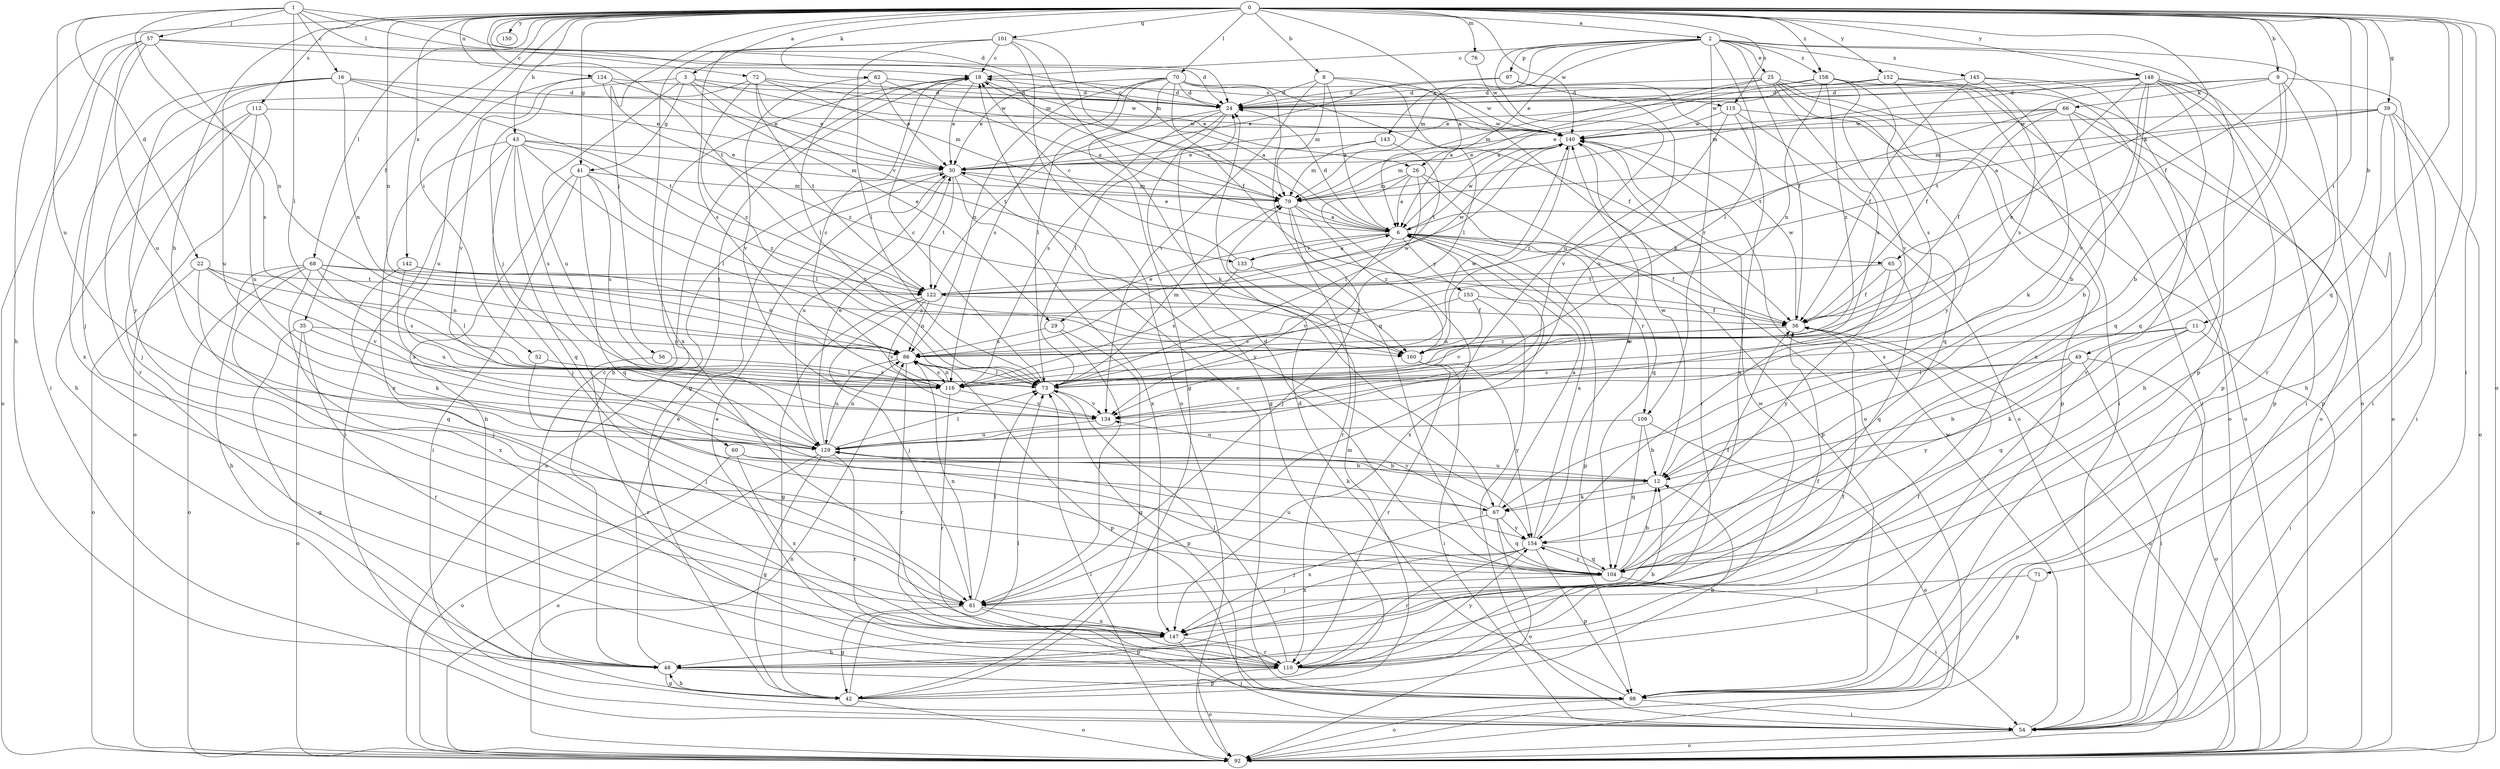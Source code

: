 strict digraph  {
0;
1;
2;
3;
6;
8;
9;
11;
12;
16;
18;
22;
24;
25;
26;
29;
30;
35;
36;
39;
41;
42;
43;
48;
49;
52;
54;
56;
57;
60;
61;
62;
65;
66;
67;
68;
70;
71;
72;
73;
76;
79;
86;
92;
97;
98;
101;
104;
109;
110;
112;
115;
116;
122;
124;
129;
133;
134;
140;
142;
143;
145;
147;
148;
150;
152;
153;
154;
158;
160;
0 -> 2  [label=a];
0 -> 3  [label=a];
0 -> 6  [label=a];
0 -> 8  [label=b];
0 -> 9  [label=b];
0 -> 11  [label=b];
0 -> 12  [label=b];
0 -> 35  [label=f];
0 -> 36  [label=f];
0 -> 39  [label=g];
0 -> 41  [label=g];
0 -> 43  [label=h];
0 -> 48  [label=h];
0 -> 49  [label=i];
0 -> 52  [label=i];
0 -> 54  [label=i];
0 -> 56  [label=j];
0 -> 62  [label=k];
0 -> 65  [label=k];
0 -> 68  [label=l];
0 -> 70  [label=l];
0 -> 71  [label=l];
0 -> 76  [label=m];
0 -> 79  [label=m];
0 -> 86  [label=n];
0 -> 92  [label=o];
0 -> 101  [label=q];
0 -> 104  [label=q];
0 -> 112  [label=s];
0 -> 115  [label=s];
0 -> 122  [label=t];
0 -> 124  [label=u];
0 -> 140  [label=w];
0 -> 142  [label=x];
0 -> 148  [label=y];
0 -> 150  [label=y];
0 -> 152  [label=y];
0 -> 158  [label=z];
1 -> 16  [label=c];
1 -> 22  [label=d];
1 -> 24  [label=d];
1 -> 57  [label=j];
1 -> 72  [label=l];
1 -> 73  [label=l];
1 -> 79  [label=m];
1 -> 86  [label=n];
1 -> 129  [label=u];
2 -> 18  [label=c];
2 -> 25  [label=e];
2 -> 26  [label=e];
2 -> 36  [label=f];
2 -> 73  [label=l];
2 -> 79  [label=m];
2 -> 92  [label=o];
2 -> 97  [label=p];
2 -> 98  [label=p];
2 -> 109  [label=r];
2 -> 129  [label=u];
2 -> 143  [label=x];
2 -> 145  [label=x];
2 -> 158  [label=z];
3 -> 26  [label=e];
3 -> 29  [label=e];
3 -> 41  [label=g];
3 -> 60  [label=j];
3 -> 115  [label=s];
3 -> 129  [label=u];
3 -> 133  [label=v];
6 -> 18  [label=c];
6 -> 24  [label=d];
6 -> 29  [label=e];
6 -> 30  [label=e];
6 -> 36  [label=f];
6 -> 65  [label=k];
6 -> 98  [label=p];
6 -> 109  [label=r];
6 -> 133  [label=v];
6 -> 134  [label=v];
6 -> 140  [label=w];
6 -> 147  [label=x];
6 -> 153  [label=y];
8 -> 6  [label=a];
8 -> 24  [label=d];
8 -> 73  [label=l];
8 -> 79  [label=m];
8 -> 92  [label=o];
8 -> 134  [label=v];
9 -> 12  [label=b];
9 -> 24  [label=d];
9 -> 54  [label=i];
9 -> 66  [label=k];
9 -> 104  [label=q];
9 -> 110  [label=r];
9 -> 122  [label=t];
11 -> 54  [label=i];
11 -> 67  [label=k];
11 -> 86  [label=n];
11 -> 104  [label=q];
11 -> 116  [label=s];
12 -> 67  [label=k];
12 -> 129  [label=u];
12 -> 140  [label=w];
16 -> 24  [label=d];
16 -> 30  [label=e];
16 -> 86  [label=n];
16 -> 122  [label=t];
16 -> 129  [label=u];
16 -> 147  [label=x];
16 -> 154  [label=y];
18 -> 24  [label=d];
18 -> 30  [label=e];
18 -> 42  [label=g];
18 -> 48  [label=h];
18 -> 140  [label=w];
22 -> 86  [label=n];
22 -> 92  [label=o];
22 -> 104  [label=q];
22 -> 122  [label=t];
22 -> 134  [label=v];
24 -> 18  [label=c];
24 -> 42  [label=g];
24 -> 73  [label=l];
24 -> 116  [label=s];
24 -> 122  [label=t];
24 -> 140  [label=w];
25 -> 6  [label=a];
25 -> 24  [label=d];
25 -> 54  [label=i];
25 -> 79  [label=m];
25 -> 92  [label=o];
25 -> 116  [label=s];
25 -> 147  [label=x];
25 -> 154  [label=y];
26 -> 6  [label=a];
26 -> 61  [label=j];
26 -> 73  [label=l];
26 -> 79  [label=m];
26 -> 98  [label=p];
26 -> 104  [label=q];
29 -> 42  [label=g];
29 -> 61  [label=j];
29 -> 86  [label=n];
30 -> 79  [label=m];
30 -> 92  [label=o];
30 -> 122  [label=t];
30 -> 129  [label=u];
30 -> 147  [label=x];
30 -> 154  [label=y];
35 -> 42  [label=g];
35 -> 86  [label=n];
35 -> 92  [label=o];
35 -> 110  [label=r];
35 -> 116  [label=s];
36 -> 86  [label=n];
36 -> 92  [label=o];
36 -> 140  [label=w];
36 -> 160  [label=z];
39 -> 6  [label=a];
39 -> 48  [label=h];
39 -> 54  [label=i];
39 -> 79  [label=m];
39 -> 92  [label=o];
39 -> 98  [label=p];
39 -> 140  [label=w];
41 -> 48  [label=h];
41 -> 54  [label=i];
41 -> 73  [label=l];
41 -> 79  [label=m];
41 -> 104  [label=q];
41 -> 116  [label=s];
42 -> 12  [label=b];
42 -> 48  [label=h];
42 -> 73  [label=l];
42 -> 79  [label=m];
42 -> 92  [label=o];
43 -> 30  [label=e];
43 -> 54  [label=i];
43 -> 61  [label=j];
43 -> 73  [label=l];
43 -> 79  [label=m];
43 -> 104  [label=q];
43 -> 116  [label=s];
43 -> 147  [label=x];
43 -> 160  [label=z];
48 -> 12  [label=b];
48 -> 18  [label=c];
48 -> 30  [label=e];
48 -> 36  [label=f];
48 -> 42  [label=g];
48 -> 98  [label=p];
49 -> 12  [label=b];
49 -> 54  [label=i];
49 -> 73  [label=l];
49 -> 92  [label=o];
49 -> 116  [label=s];
49 -> 154  [label=y];
52 -> 61  [label=j];
52 -> 73  [label=l];
54 -> 92  [label=o];
54 -> 140  [label=w];
56 -> 110  [label=r];
56 -> 116  [label=s];
57 -> 18  [label=c];
57 -> 24  [label=d];
57 -> 54  [label=i];
57 -> 61  [label=j];
57 -> 92  [label=o];
57 -> 116  [label=s];
57 -> 129  [label=u];
60 -> 12  [label=b];
60 -> 67  [label=k];
60 -> 92  [label=o];
60 -> 147  [label=x];
61 -> 42  [label=g];
61 -> 73  [label=l];
61 -> 86  [label=n];
61 -> 98  [label=p];
61 -> 147  [label=x];
62 -> 6  [label=a];
62 -> 24  [label=d];
62 -> 30  [label=e];
62 -> 73  [label=l];
62 -> 134  [label=v];
65 -> 36  [label=f];
65 -> 104  [label=q];
65 -> 122  [label=t];
65 -> 154  [label=y];
66 -> 12  [label=b];
66 -> 30  [label=e];
66 -> 36  [label=f];
66 -> 48  [label=h];
66 -> 98  [label=p];
66 -> 122  [label=t];
66 -> 140  [label=w];
67 -> 6  [label=a];
67 -> 92  [label=o];
67 -> 104  [label=q];
67 -> 134  [label=v];
67 -> 147  [label=x];
67 -> 154  [label=y];
68 -> 48  [label=h];
68 -> 61  [label=j];
68 -> 73  [label=l];
68 -> 92  [label=o];
68 -> 116  [label=s];
68 -> 122  [label=t];
68 -> 147  [label=x];
68 -> 160  [label=z];
70 -> 6  [label=a];
70 -> 24  [label=d];
70 -> 30  [label=e];
70 -> 36  [label=f];
70 -> 42  [label=g];
70 -> 73  [label=l];
70 -> 86  [label=n];
70 -> 104  [label=q];
70 -> 116  [label=s];
70 -> 140  [label=w];
71 -> 61  [label=j];
71 -> 98  [label=p];
72 -> 24  [label=d];
72 -> 30  [label=e];
72 -> 79  [label=m];
72 -> 110  [label=r];
72 -> 122  [label=t];
72 -> 140  [label=w];
72 -> 160  [label=z];
73 -> 18  [label=c];
73 -> 79  [label=m];
73 -> 98  [label=p];
73 -> 134  [label=v];
73 -> 140  [label=w];
76 -> 140  [label=w];
79 -> 6  [label=a];
79 -> 61  [label=j];
79 -> 110  [label=r];
79 -> 160  [label=z];
86 -> 73  [label=l];
86 -> 98  [label=p];
86 -> 110  [label=r];
86 -> 116  [label=s];
86 -> 129  [label=u];
86 -> 140  [label=w];
92 -> 73  [label=l];
92 -> 86  [label=n];
97 -> 24  [label=d];
97 -> 30  [label=e];
97 -> 92  [label=o];
97 -> 129  [label=u];
98 -> 18  [label=c];
98 -> 24  [label=d];
98 -> 54  [label=i];
98 -> 92  [label=o];
101 -> 18  [label=c];
101 -> 36  [label=f];
101 -> 67  [label=k];
101 -> 73  [label=l];
101 -> 92  [label=o];
101 -> 116  [label=s];
101 -> 147  [label=x];
104 -> 12  [label=b];
104 -> 24  [label=d];
104 -> 36  [label=f];
104 -> 54  [label=i];
104 -> 61  [label=j];
104 -> 129  [label=u];
104 -> 154  [label=y];
109 -> 12  [label=b];
109 -> 92  [label=o];
109 -> 104  [label=q];
109 -> 129  [label=u];
110 -> 30  [label=e];
110 -> 36  [label=f];
110 -> 73  [label=l];
110 -> 92  [label=o];
110 -> 140  [label=w];
110 -> 154  [label=y];
112 -> 48  [label=h];
112 -> 61  [label=j];
112 -> 92  [label=o];
112 -> 129  [label=u];
112 -> 140  [label=w];
115 -> 98  [label=p];
115 -> 104  [label=q];
115 -> 134  [label=v];
115 -> 140  [label=w];
115 -> 147  [label=x];
116 -> 18  [label=c];
116 -> 86  [label=n];
116 -> 110  [label=r];
116 -> 134  [label=v];
122 -> 36  [label=f];
122 -> 42  [label=g];
122 -> 61  [label=j];
122 -> 86  [label=n];
122 -> 134  [label=v];
122 -> 140  [label=w];
124 -> 24  [label=d];
124 -> 30  [label=e];
124 -> 129  [label=u];
124 -> 134  [label=v];
124 -> 160  [label=z];
129 -> 12  [label=b];
129 -> 30  [label=e];
129 -> 42  [label=g];
129 -> 73  [label=l];
129 -> 86  [label=n];
129 -> 92  [label=o];
129 -> 110  [label=r];
133 -> 6  [label=a];
133 -> 18  [label=c];
133 -> 116  [label=s];
133 -> 160  [label=z];
134 -> 129  [label=u];
140 -> 30  [label=e];
140 -> 79  [label=m];
140 -> 110  [label=r];
140 -> 160  [label=z];
142 -> 67  [label=k];
142 -> 86  [label=n];
142 -> 122  [label=t];
142 -> 129  [label=u];
143 -> 30  [label=e];
143 -> 79  [label=m];
143 -> 122  [label=t];
145 -> 24  [label=d];
145 -> 36  [label=f];
145 -> 67  [label=k];
145 -> 92  [label=o];
145 -> 110  [label=r];
147 -> 36  [label=f];
147 -> 48  [label=h];
147 -> 54  [label=i];
147 -> 110  [label=r];
148 -> 12  [label=b];
148 -> 24  [label=d];
148 -> 54  [label=i];
148 -> 79  [label=m];
148 -> 86  [label=n];
148 -> 92  [label=o];
148 -> 98  [label=p];
148 -> 104  [label=q];
148 -> 134  [label=v];
148 -> 140  [label=w];
152 -> 24  [label=d];
152 -> 30  [label=e];
152 -> 36  [label=f];
152 -> 92  [label=o];
152 -> 116  [label=s];
153 -> 36  [label=f];
153 -> 54  [label=i];
153 -> 116  [label=s];
153 -> 134  [label=v];
154 -> 6  [label=a];
154 -> 61  [label=j];
154 -> 98  [label=p];
154 -> 104  [label=q];
154 -> 110  [label=r];
154 -> 140  [label=w];
154 -> 147  [label=x];
158 -> 6  [label=a];
158 -> 24  [label=d];
158 -> 54  [label=i];
158 -> 86  [label=n];
158 -> 116  [label=s];
158 -> 134  [label=v];
158 -> 160  [label=z];
160 -> 54  [label=i];
160 -> 110  [label=r];
160 -> 154  [label=y];
}
